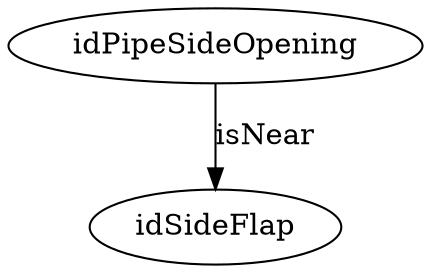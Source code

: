 strict digraph  {
idPipeSideOpening [node_type=entity_node];
idSideFlap [node_type=entity_node];
idPipeSideOpening -> idSideFlap  [edge_type=relationship, label=isNear];
}
